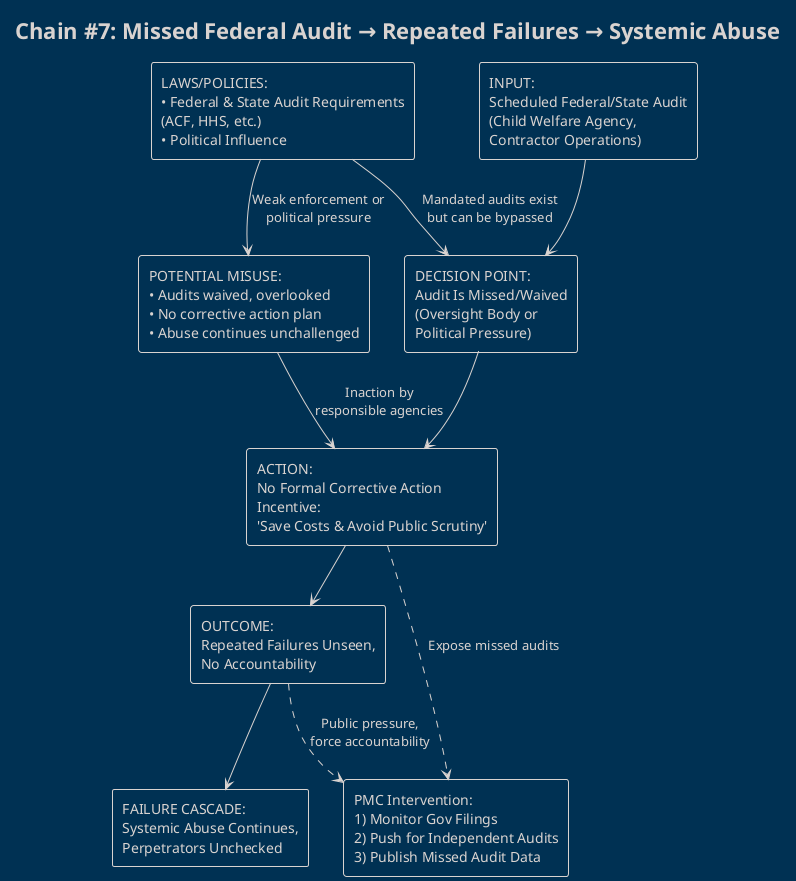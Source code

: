 @startuml Chain7-Audits
!theme blueprint
top to bottom direction

title Chain #7: Missed Federal Audit → Repeated Failures → Systemic Abuse

rectangle "LAWS/POLICIES:\n• Federal & State Audit Requirements\n(ACF, HHS, etc.)\n• Political Influence" as L7
rectangle "POTENTIAL MISUSE:\n• Audits waived, overlooked\n• No corrective action plan\n• Abuse continues unchallenged" as M7

rectangle "INPUT:\nScheduled Federal/State Audit\n(Child Welfare Agency,\nContractor Operations)" as C7_Input
rectangle "DECISION POINT:\nAudit Is Missed/Waived\n(Oversight Body or\nPolitical Pressure)" as C7_Decision
rectangle "ACTION:\nNo Formal Corrective Action\nIncentive:\n'Save Costs & Avoid Public Scrutiny'" as C7_Action
rectangle "OUTCOME:\nRepeated Failures Unseen,\nNo Accountability" as C7_Outcome
rectangle "FAILURE CASCADE:\nSystemic Abuse Continues,\nPerpetrators Unchecked" as C7_Failure
rectangle "PMC Intervention:\n1) Monitor Gov Filings\n2) Push for Independent Audits\n3) Publish Missed Audit Data" as C7_PMC

L7 --> M7 : "Weak enforcement or\npolitical pressure"
L7 --> C7_Decision : "Mandated audits exist\nbut can be bypassed"
M7 --> C7_Action : "Inaction by\nresponsible agencies"

C7_Input --> C7_Decision
C7_Decision --> C7_Action
C7_Action --> C7_Outcome
C7_Outcome --> C7_Failure

C7_Action -[dashed]-> C7_PMC : "Expose missed audits"
C7_Outcome -[dashed]-> C7_PMC : "Public pressure,\nforce accountability"

@enduml
